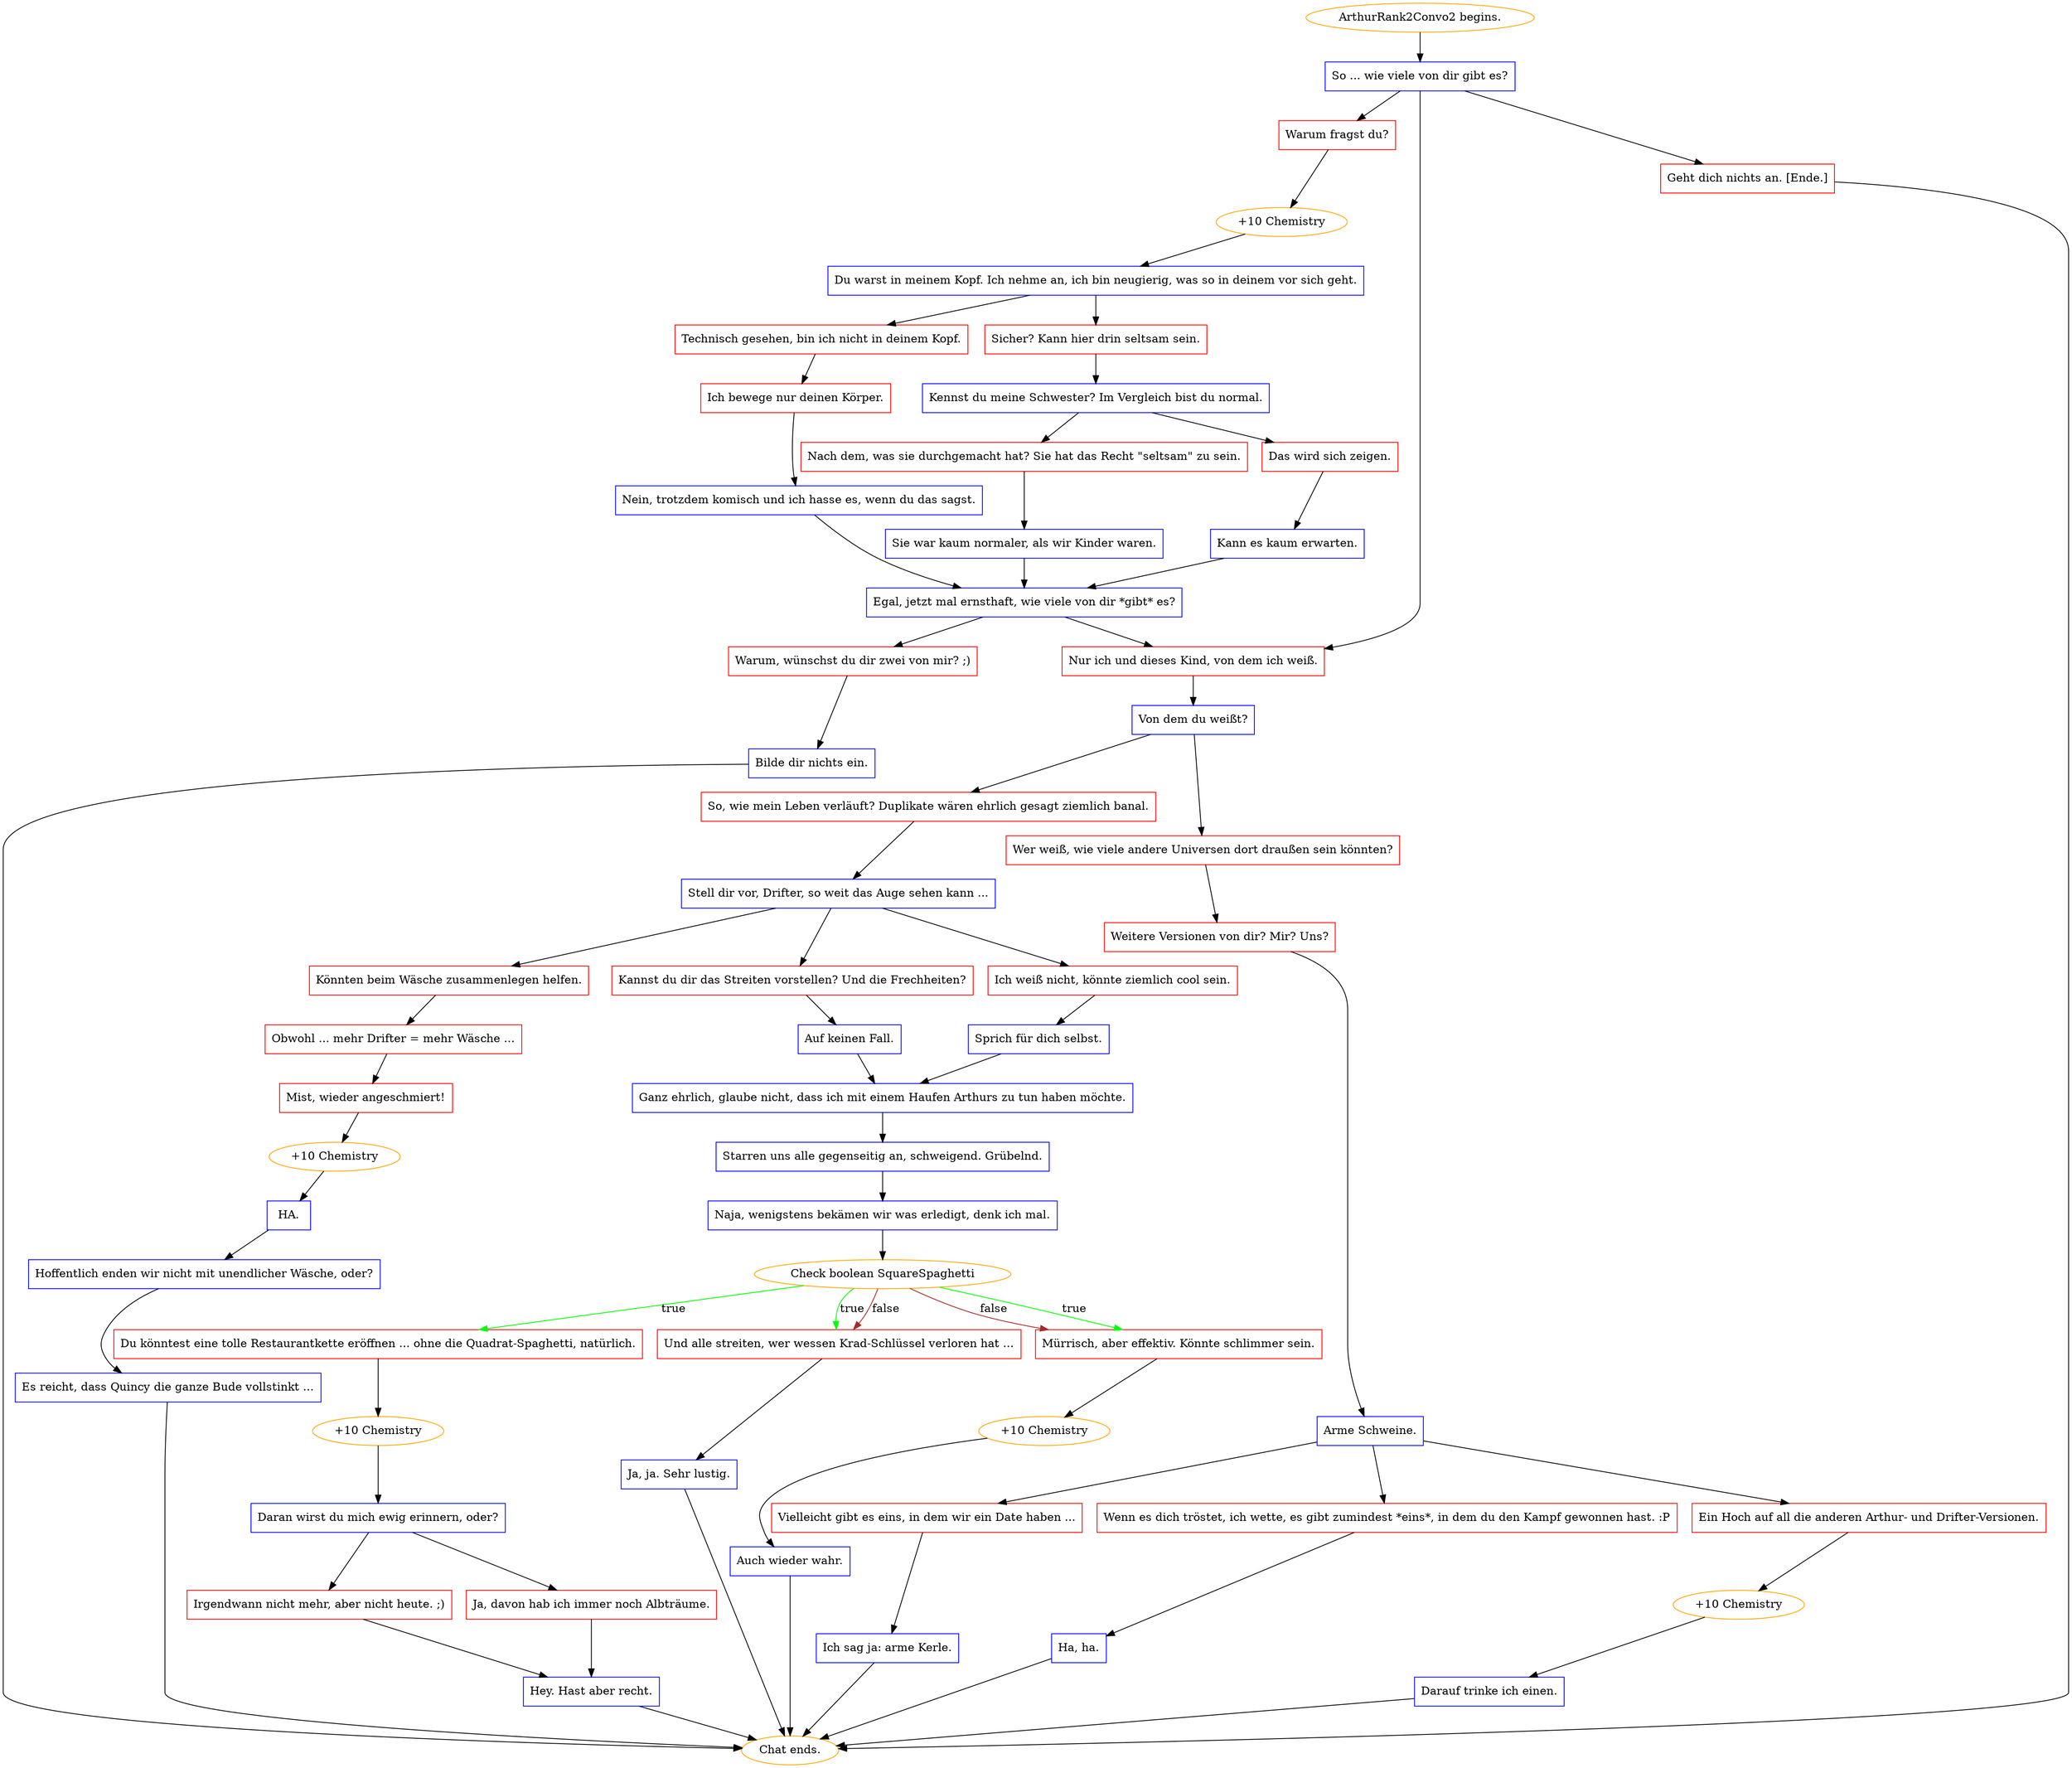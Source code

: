 digraph {
	"ArthurRank2Convo2 begins." [color=orange];
		"ArthurRank2Convo2 begins." -> j3637514901;
	j3637514901 [label="So ... wie viele von dir gibt es?",shape=box,color=blue];
		j3637514901 -> j328088214;
		j3637514901 -> j635575772;
		j3637514901 -> j62320456;
	j328088214 [label="Warum fragst du?",shape=box,color=red];
		j328088214 -> j3158265334;
	j635575772 [label="Geht dich nichts an. [Ende.]",shape=box,color=red];
		j635575772 -> "Chat ends.";
	j62320456 [label="Nur ich und dieses Kind, von dem ich weiß.",shape=box,color=red];
		j62320456 -> j2628173180;
	j3158265334 [label="+10 Chemistry",color=orange];
		j3158265334 -> j3591372854;
	"Chat ends." [color=orange];
	j2628173180 [label="Von dem du weißt?",shape=box,color=blue];
		j2628173180 -> j1039851328;
		j2628173180 -> j4135007642;
	j3591372854 [label="Du warst in meinem Kopf. Ich nehme an, ich bin neugierig, was so in deinem vor sich geht.",shape=box,color=blue];
		j3591372854 -> j1580594087;
		j3591372854 -> j2013831143;
	j1039851328 [label="So, wie mein Leben verläuft? Duplikate wären ehrlich gesagt ziemlich banal.",shape=box,color=red];
		j1039851328 -> j4198162511;
	j4135007642 [label="Wer weiß, wie viele andere Universen dort draußen sein könnten?",shape=box,color=red];
		j4135007642 -> j1801141530;
	j1580594087 [label="Technisch gesehen, bin ich nicht in deinem Kopf.",shape=box,color=red];
		j1580594087 -> j162806071;
	j2013831143 [label="Sicher? Kann hier drin seltsam sein.",shape=box,color=red];
		j2013831143 -> j266796688;
	j4198162511 [label="Stell dir vor, Drifter, so weit das Auge sehen kann ...",shape=box,color=blue];
		j4198162511 -> j1487996275;
		j4198162511 -> j662354113;
		j4198162511 -> j383429092;
	j1801141530 [label="Weitere Versionen von dir? Mir? Uns?",shape=box,color=red];
		j1801141530 -> j3565466702;
	j162806071 [label="Ich bewege nur deinen Körper.",shape=box,color=red];
		j162806071 -> j1215227756;
	j266796688 [label="Kennst du meine Schwester? Im Vergleich bist du normal.",shape=box,color=blue];
		j266796688 -> j27258123;
		j266796688 -> j2965388326;
	j1487996275 [label="Könnten beim Wäsche zusammenlegen helfen.",shape=box,color=red];
		j1487996275 -> j257875642;
	j662354113 [label="Kannst du dir das Streiten vorstellen? Und die Frechheiten?",shape=box,color=red];
		j662354113 -> j3649906665;
	j383429092 [label="Ich weiß nicht, könnte ziemlich cool sein.",shape=box,color=red];
		j383429092 -> j2378710505;
	j3565466702 [label="Arme Schweine.",shape=box,color=blue];
		j3565466702 -> j668507977;
		j3565466702 -> j1042196729;
		j3565466702 -> j3011801721;
	j1215227756 [label="Nein, trotzdem komisch und ich hasse es, wenn du das sagst.",shape=box,color=blue];
		j1215227756 -> j3191389537;
	j27258123 [label="Nach dem, was sie durchgemacht hat? Sie hat das Recht \"seltsam\" zu sein.",shape=box,color=red];
		j27258123 -> j3639095907;
	j2965388326 [label="Das wird sich zeigen.",shape=box,color=red];
		j2965388326 -> j2288256825;
	j257875642 [label="Obwohl ... mehr Drifter = mehr Wäsche ...",shape=box,color=red];
		j257875642 -> j3506034896;
	j3649906665 [label="Auf keinen Fall.",shape=box,color=blue];
		j3649906665 -> j2493197965;
	j2378710505 [label="Sprich für dich selbst.",shape=box,color=blue];
		j2378710505 -> j2493197965;
	j668507977 [label="Vielleicht gibt es eins, in dem wir ein Date haben ...",shape=box,color=red];
		j668507977 -> j658192794;
	j1042196729 [label="Wenn es dich tröstet, ich wette, es gibt zumindest *eins*, in dem du den Kampf gewonnen hast. :P",shape=box,color=red];
		j1042196729 -> j128199481;
	j3011801721 [label="Ein Hoch auf all die anderen Arthur- und Drifter-Versionen.",shape=box,color=red];
		j3011801721 -> j3179005336;
	j3191389537 [label="Egal, jetzt mal ernsthaft, wie viele von dir *gibt* es?",shape=box,color=blue];
		j3191389537 -> j3009908054;
		j3191389537 -> j62320456;
	j3639095907 [label="Sie war kaum normaler, als wir Kinder waren.",shape=box,color=blue];
		j3639095907 -> j3191389537;
	j2288256825 [label="Kann es kaum erwarten.",shape=box,color=blue];
		j2288256825 -> j3191389537;
	j3506034896 [label="Mist, wieder angeschmiert!",shape=box,color=red];
		j3506034896 -> j3199735435;
	j2493197965 [label="Ganz ehrlich, glaube nicht, dass ich mit einem Haufen Arthurs zu tun haben möchte.",shape=box,color=blue];
		j2493197965 -> j2285518013;
	j658192794 [label="Ich sag ja: arme Kerle.",shape=box,color=blue];
		j658192794 -> "Chat ends.";
	j128199481 [label="Ha, ha.",shape=box,color=blue];
		j128199481 -> "Chat ends.";
	j3179005336 [label="+10 Chemistry",color=orange];
		j3179005336 -> j3389156114;
	j3009908054 [label="Warum, wünschst du dir zwei von mir? ;)",shape=box,color=red];
		j3009908054 -> j572154707;
	j3199735435 [label="+10 Chemistry",color=orange];
		j3199735435 -> j2815999738;
	j2285518013 [label="Starren uns alle gegenseitig an, schweigend. Grübelnd.",shape=box,color=blue];
		j2285518013 -> j3200695228;
	j3389156114 [label="Darauf trinke ich einen.",shape=box,color=blue];
		j3389156114 -> "Chat ends.";
	j572154707 [label="Bilde dir nichts ein.",shape=box,color=blue];
		j572154707 -> "Chat ends.";
	j2815999738 [label="HA.",shape=box,color=blue];
		j2815999738 -> j3975587421;
	j3200695228 [label="Naja, wenigstens bekämen wir was erledigt, denk ich mal.",shape=box,color=blue];
		j3200695228 -> j3719512554;
	j3975587421 [label="Hoffentlich enden wir nicht mit unendlicher Wäsche, oder?",shape=box,color=blue];
		j3975587421 -> j3046620746;
	j3719512554 [label="Check boolean SquareSpaghetti",color=orange];
		j3719512554 -> j951500781 [label=true,color=green];
		j3719512554 -> j2627783723 [label=true,color=green];
		j3719512554 -> j2696869266 [label=true,color=green];
		j3719512554 -> j2627783723 [label=false,color=brown];
		j3719512554 -> j2696869266 [label=false,color=brown];
	j3046620746 [label="Es reicht, dass Quincy die ganze Bude vollstinkt ...",shape=box,color=blue];
		j3046620746 -> "Chat ends.";
	j951500781 [label="Du könntest eine tolle Restaurantkette eröffnen ... ohne die Quadrat-Spaghetti, natürlich.",shape=box,color=red];
		j951500781 -> j238580435;
	j2627783723 [label="Mürrisch, aber effektiv. Könnte schlimmer sein.",shape=box,color=red];
		j2627783723 -> j100523035;
	j2696869266 [label="Und alle streiten, wer wessen Krad-Schlüssel verloren hat ...",shape=box,color=red];
		j2696869266 -> j679400957;
	j238580435 [label="+10 Chemistry",color=orange];
		j238580435 -> j960420636;
	j100523035 [label="+10 Chemistry",color=orange];
		j100523035 -> j1854042937;
	j679400957 [label="Ja, ja. Sehr lustig.",shape=box,color=blue];
		j679400957 -> "Chat ends.";
	j960420636 [label="Daran wirst du mich ewig erinnern, oder?",shape=box,color=blue];
		j960420636 -> j3004843152;
		j960420636 -> j200325857;
	j1854042937 [label="Auch wieder wahr.",shape=box,color=blue];
		j1854042937 -> "Chat ends.";
	j3004843152 [label="Irgendwann nicht mehr, aber nicht heute. ;)",shape=box,color=red];
		j3004843152 -> j2645663369;
	j200325857 [label="Ja, davon hab ich immer noch Albträume.",shape=box,color=red];
		j200325857 -> j2645663369;
	j2645663369 [label="Hey. Hast aber recht.",shape=box,color=blue];
		j2645663369 -> "Chat ends.";
}